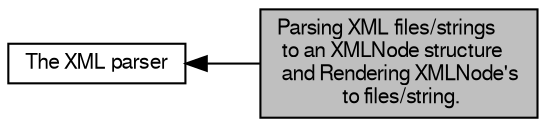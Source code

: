 digraph "Parsing XML files/strings to an XMLNode structure and Rendering XMLNode&apos;s to files/string."
{
  bgcolor="transparent";
  edge [fontname="FreeSans",fontsize="10",labelfontname="FreeSans",labelfontsize="10"];
  node [fontname="FreeSans",fontsize="10",shape=record];
  rankdir=LR;
  Node0 [label="Parsing XML files/strings\l to an XMLNode structure\l and Rendering XMLNode's\l to files/string.",height=0.2,width=0.4,color="black", fillcolor="grey75", style="filled", fontcolor="black"];
  Node1 [label="The XML parser",height=0.2,width=0.4,color="black",URL="$group__XMLParserGeneral.html"];
  Node1->Node0 [shape=plaintext, dir="back", style="solid"];
}
